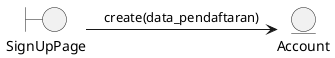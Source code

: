 @startuml
skinparam backgroundColor transparent
boundary SignUpPage
entity Account

(SignUpPage) -> (Account): create(data_pendaftaran)
@enduml
